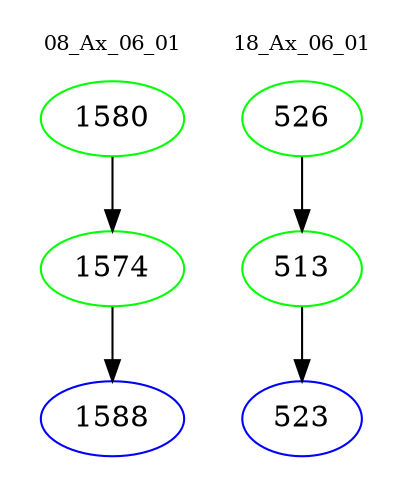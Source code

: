 digraph{
subgraph cluster_0 {
color = white
label = "08_Ax_06_01";
fontsize=10;
T0_1580 [label="1580", color="green"]
T0_1580 -> T0_1574 [color="black"]
T0_1574 [label="1574", color="green"]
T0_1574 -> T0_1588 [color="black"]
T0_1588 [label="1588", color="blue"]
}
subgraph cluster_1 {
color = white
label = "18_Ax_06_01";
fontsize=10;
T1_526 [label="526", color="green"]
T1_526 -> T1_513 [color="black"]
T1_513 [label="513", color="green"]
T1_513 -> T1_523 [color="black"]
T1_523 [label="523", color="blue"]
}
}
